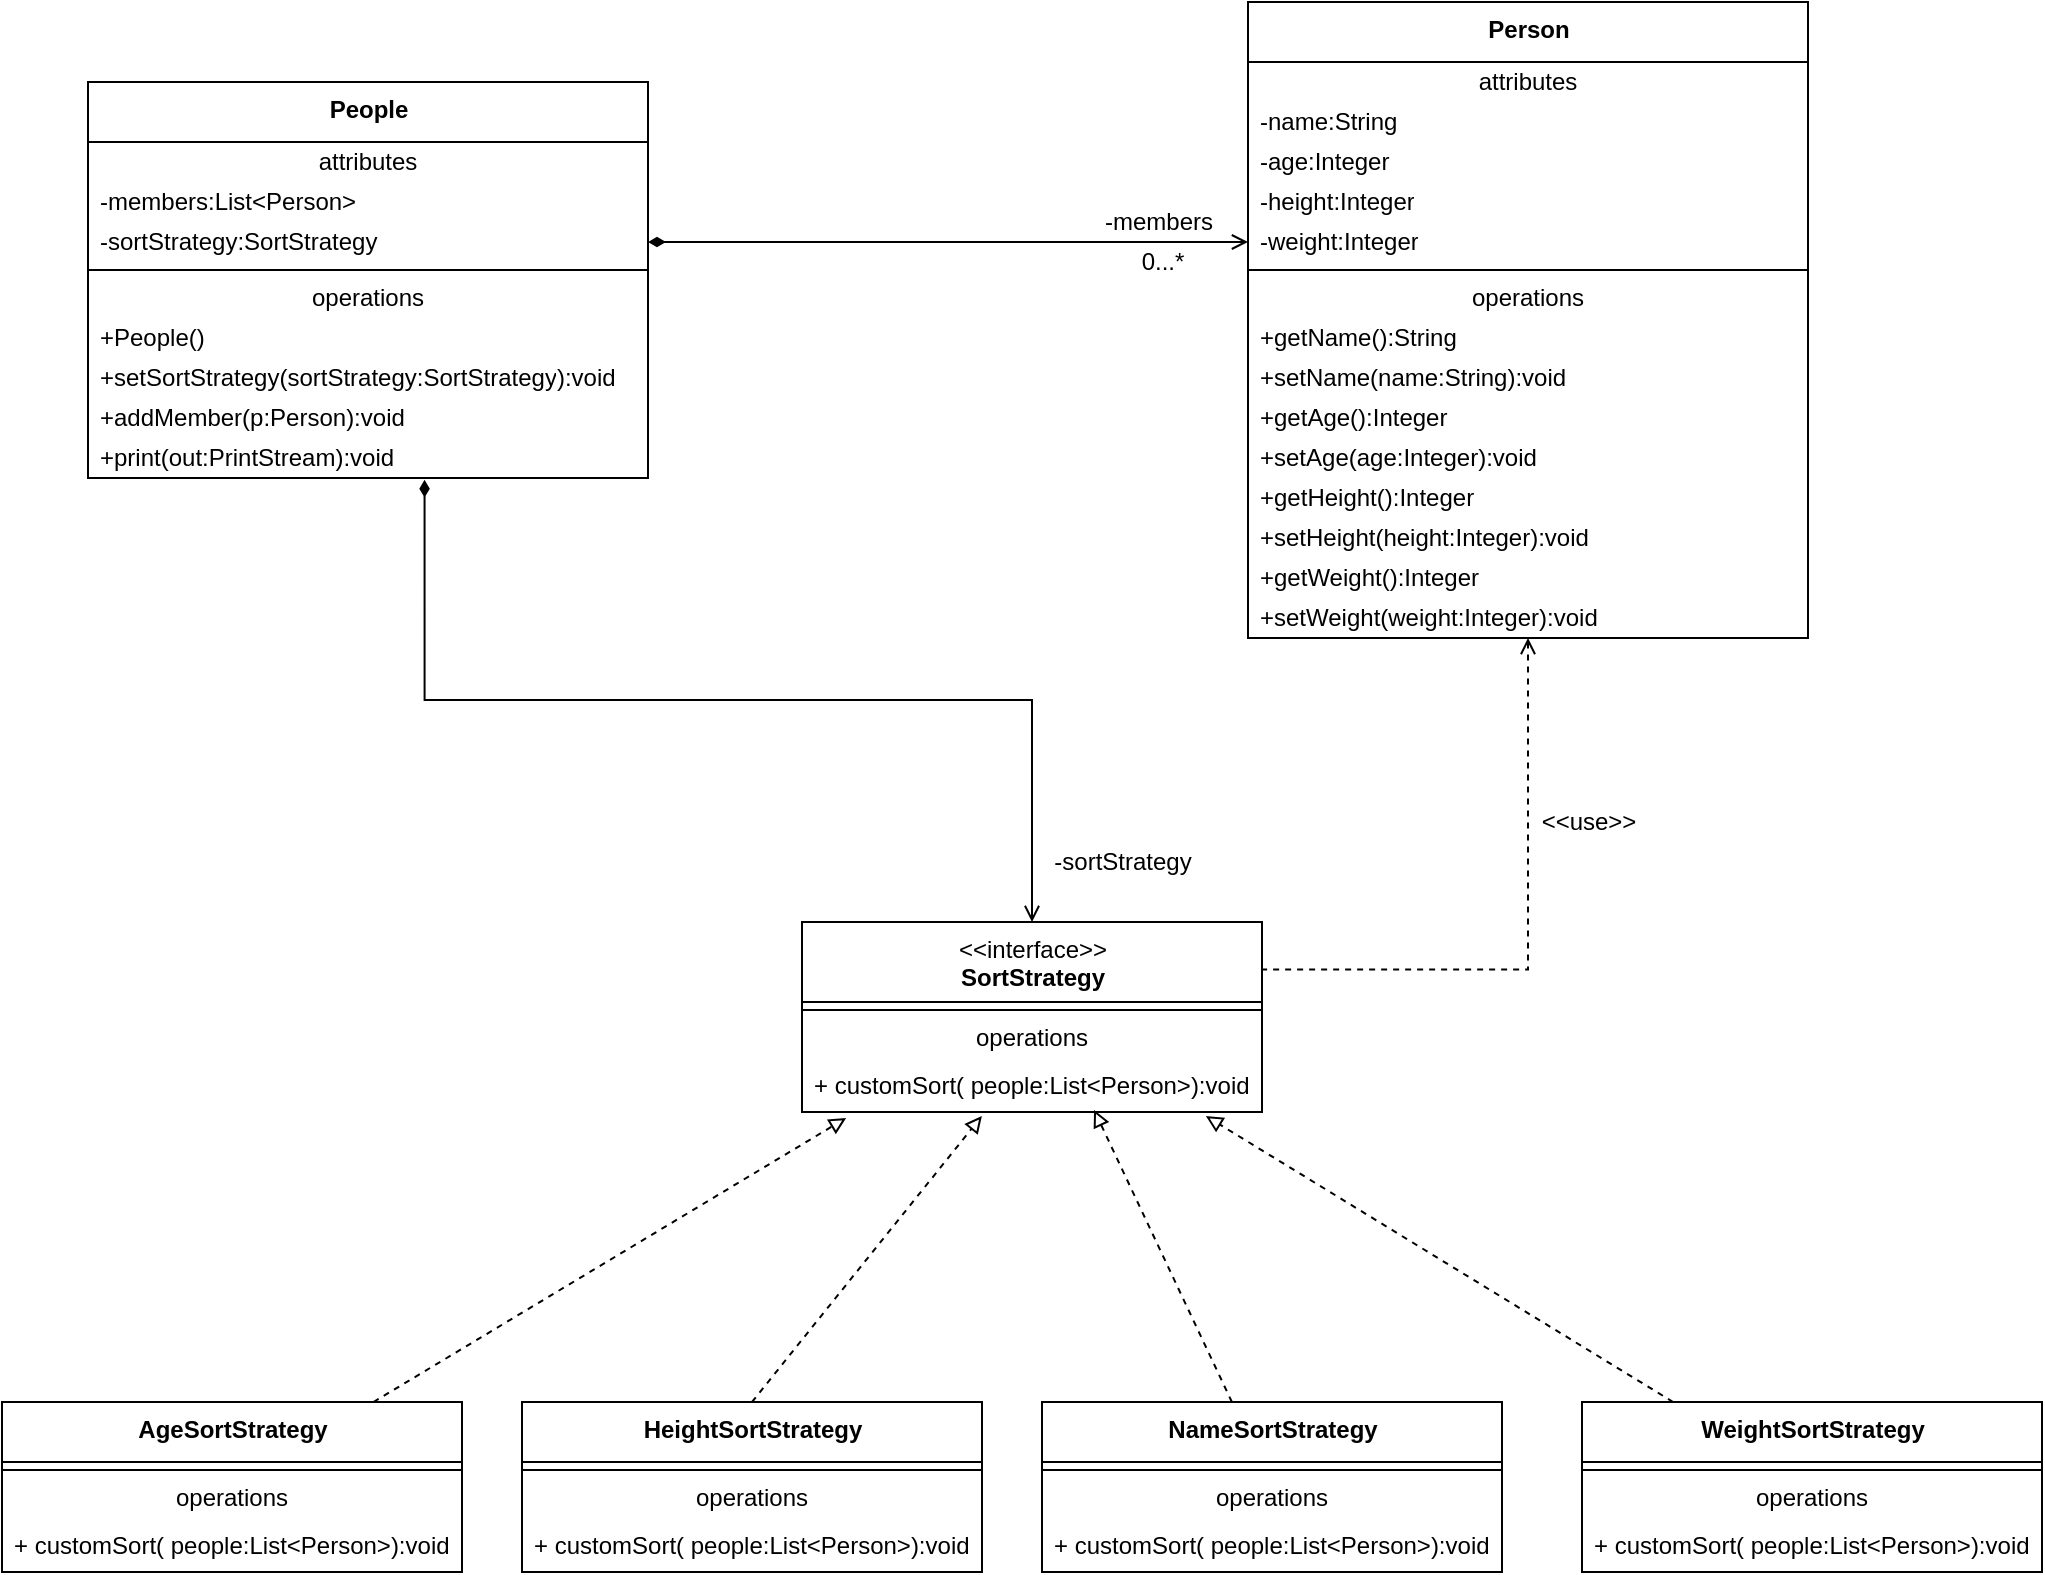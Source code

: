 <mxfile version="15.7.0" type="device"><diagram id="hp6RihC7IMX_o4g-mEF0" name="Page-1"><mxGraphModel dx="767" dy="913" grid="1" gridSize="10" guides="1" tooltips="1" connect="1" arrows="1" fold="1" page="1" pageScale="1" pageWidth="1654" pageHeight="1169" math="0" shadow="0"><root><mxCell id="0"/><mxCell id="1" parent="0"/><mxCell id="-_womyTdyErAoUMH-_Ul-1" style="rounded=0;orthogonalLoop=1;jettySize=auto;html=1;entryX=0.096;entryY=1.111;entryDx=0;entryDy=0;entryPerimeter=0;dashed=1;endArrow=block;endFill=0;" edge="1" parent="1" source="lUbEU10JbfqMVE9mlLw8-1" target="lUbEU10JbfqMVE9mlLw8-24"><mxGeometry relative="1" as="geometry"/></mxCell><mxCell id="lUbEU10JbfqMVE9mlLw8-1" value="&lt;b&gt;AgeSortStrategy&lt;/b&gt;" style="swimlane;fontStyle=0;align=center;verticalAlign=top;childLayout=stackLayout;horizontal=1;startSize=30;horizontalStack=0;resizeParent=1;resizeParentMax=0;resizeLast=0;collapsible=0;marginBottom=0;html=1;" parent="1" vertex="1"><mxGeometry x="317" y="870" width="230" height="85" as="geometry"/></mxCell><mxCell id="lUbEU10JbfqMVE9mlLw8-6" value="" style="line;strokeWidth=1;fillColor=none;align=left;verticalAlign=middle;spacingTop=-1;spacingLeft=3;spacingRight=3;rotatable=0;labelPosition=right;points=[];portConstraint=eastwest;" parent="lUbEU10JbfqMVE9mlLw8-1" vertex="1"><mxGeometry y="30" width="230" height="8" as="geometry"/></mxCell><mxCell id="lUbEU10JbfqMVE9mlLw8-7" value="operations" style="text;html=1;strokeColor=none;fillColor=none;align=center;verticalAlign=middle;spacingLeft=4;spacingRight=4;overflow=hidden;rotatable=0;points=[[0,0.5],[1,0.5]];portConstraint=eastwest;" parent="lUbEU10JbfqMVE9mlLw8-1" vertex="1"><mxGeometry y="38" width="230" height="20" as="geometry"/></mxCell><mxCell id="lUbEU10JbfqMVE9mlLw8-8" value="+ customSort(&amp;nbsp;people:List&amp;lt;Person&amp;gt;):void" style="text;html=1;strokeColor=none;fillColor=none;align=left;verticalAlign=middle;spacingLeft=4;spacingRight=4;overflow=hidden;rotatable=0;points=[[0,0.5],[1,0.5]];portConstraint=eastwest;" parent="lUbEU10JbfqMVE9mlLw8-1" vertex="1"><mxGeometry y="58" width="230" height="27" as="geometry"/></mxCell><mxCell id="-_womyTdyErAoUMH-_Ul-4" style="edgeStyle=none;rounded=0;orthogonalLoop=1;jettySize=auto;html=1;entryX=0.878;entryY=1.074;entryDx=0;entryDy=0;entryPerimeter=0;dashed=1;endArrow=block;endFill=0;" edge="1" parent="1" source="lUbEU10JbfqMVE9mlLw8-9" target="lUbEU10JbfqMVE9mlLw8-24"><mxGeometry relative="1" as="geometry"/></mxCell><mxCell id="lUbEU10JbfqMVE9mlLw8-9" value="&lt;b&gt;WeightSortStrategy&lt;/b&gt;" style="swimlane;fontStyle=0;align=center;verticalAlign=top;childLayout=stackLayout;horizontal=1;startSize=30;horizontalStack=0;resizeParent=1;resizeParentMax=0;resizeLast=0;collapsible=0;marginBottom=0;html=1;" parent="1" vertex="1"><mxGeometry x="1107" y="870" width="230" height="85" as="geometry"/></mxCell><mxCell id="lUbEU10JbfqMVE9mlLw8-10" value="" style="line;strokeWidth=1;fillColor=none;align=left;verticalAlign=middle;spacingTop=-1;spacingLeft=3;spacingRight=3;rotatable=0;labelPosition=right;points=[];portConstraint=eastwest;" parent="lUbEU10JbfqMVE9mlLw8-9" vertex="1"><mxGeometry y="30" width="230" height="8" as="geometry"/></mxCell><mxCell id="lUbEU10JbfqMVE9mlLw8-11" value="operations" style="text;html=1;strokeColor=none;fillColor=none;align=center;verticalAlign=middle;spacingLeft=4;spacingRight=4;overflow=hidden;rotatable=0;points=[[0,0.5],[1,0.5]];portConstraint=eastwest;" parent="lUbEU10JbfqMVE9mlLw8-9" vertex="1"><mxGeometry y="38" width="230" height="20" as="geometry"/></mxCell><mxCell id="lUbEU10JbfqMVE9mlLw8-12" value="+ customSort(&amp;nbsp;people:List&amp;lt;Person&amp;gt;):void" style="text;html=1;strokeColor=none;fillColor=none;align=left;verticalAlign=middle;spacingLeft=4;spacingRight=4;overflow=hidden;rotatable=0;points=[[0,0.5],[1,0.5]];portConstraint=eastwest;" parent="lUbEU10JbfqMVE9mlLw8-9" vertex="1"><mxGeometry y="58" width="230" height="27" as="geometry"/></mxCell><mxCell id="-_womyTdyErAoUMH-_Ul-3" style="edgeStyle=none;rounded=0;orthogonalLoop=1;jettySize=auto;html=1;entryX=0.635;entryY=0.963;entryDx=0;entryDy=0;entryPerimeter=0;dashed=1;endArrow=block;endFill=0;" edge="1" parent="1" source="lUbEU10JbfqMVE9mlLw8-13" target="lUbEU10JbfqMVE9mlLw8-24"><mxGeometry relative="1" as="geometry"/></mxCell><mxCell id="lUbEU10JbfqMVE9mlLw8-13" value="&lt;b&gt;NameSortStrategy&lt;/b&gt;" style="swimlane;fontStyle=0;align=center;verticalAlign=top;childLayout=stackLayout;horizontal=1;startSize=30;horizontalStack=0;resizeParent=1;resizeParentMax=0;resizeLast=0;collapsible=0;marginBottom=0;html=1;" parent="1" vertex="1"><mxGeometry x="837" y="870" width="230" height="85" as="geometry"/></mxCell><mxCell id="lUbEU10JbfqMVE9mlLw8-14" value="" style="line;strokeWidth=1;fillColor=none;align=left;verticalAlign=middle;spacingTop=-1;spacingLeft=3;spacingRight=3;rotatable=0;labelPosition=right;points=[];portConstraint=eastwest;" parent="lUbEU10JbfqMVE9mlLw8-13" vertex="1"><mxGeometry y="30" width="230" height="8" as="geometry"/></mxCell><mxCell id="lUbEU10JbfqMVE9mlLw8-15" value="operations" style="text;html=1;strokeColor=none;fillColor=none;align=center;verticalAlign=middle;spacingLeft=4;spacingRight=4;overflow=hidden;rotatable=0;points=[[0,0.5],[1,0.5]];portConstraint=eastwest;" parent="lUbEU10JbfqMVE9mlLw8-13" vertex="1"><mxGeometry y="38" width="230" height="20" as="geometry"/></mxCell><mxCell id="lUbEU10JbfqMVE9mlLw8-16" value="+ customSort(&amp;nbsp;people:List&amp;lt;Person&amp;gt;):void" style="text;html=1;strokeColor=none;fillColor=none;align=left;verticalAlign=middle;spacingLeft=4;spacingRight=4;overflow=hidden;rotatable=0;points=[[0,0.5],[1,0.5]];portConstraint=eastwest;" parent="lUbEU10JbfqMVE9mlLw8-13" vertex="1"><mxGeometry y="58" width="230" height="27" as="geometry"/></mxCell><mxCell id="-_womyTdyErAoUMH-_Ul-2" style="edgeStyle=none;rounded=0;orthogonalLoop=1;jettySize=auto;html=1;exitX=0.5;exitY=0;exitDx=0;exitDy=0;dashed=1;endArrow=block;endFill=0;entryX=0.391;entryY=1.074;entryDx=0;entryDy=0;entryPerimeter=0;" edge="1" parent="1" source="lUbEU10JbfqMVE9mlLw8-17" target="lUbEU10JbfqMVE9mlLw8-24"><mxGeometry relative="1" as="geometry"/></mxCell><mxCell id="lUbEU10JbfqMVE9mlLw8-17" value="&lt;b&gt;HeightSortStrategy&lt;/b&gt;" style="swimlane;fontStyle=0;align=center;verticalAlign=top;childLayout=stackLayout;horizontal=1;startSize=30;horizontalStack=0;resizeParent=1;resizeParentMax=0;resizeLast=0;collapsible=0;marginBottom=0;html=1;" parent="1" vertex="1"><mxGeometry x="577" y="870" width="230" height="85" as="geometry"/></mxCell><mxCell id="lUbEU10JbfqMVE9mlLw8-18" value="" style="line;strokeWidth=1;fillColor=none;align=left;verticalAlign=middle;spacingTop=-1;spacingLeft=3;spacingRight=3;rotatable=0;labelPosition=right;points=[];portConstraint=eastwest;" parent="lUbEU10JbfqMVE9mlLw8-17" vertex="1"><mxGeometry y="30" width="230" height="8" as="geometry"/></mxCell><mxCell id="lUbEU10JbfqMVE9mlLw8-19" value="operations" style="text;html=1;strokeColor=none;fillColor=none;align=center;verticalAlign=middle;spacingLeft=4;spacingRight=4;overflow=hidden;rotatable=0;points=[[0,0.5],[1,0.5]];portConstraint=eastwest;" parent="lUbEU10JbfqMVE9mlLw8-17" vertex="1"><mxGeometry y="38" width="230" height="20" as="geometry"/></mxCell><mxCell id="lUbEU10JbfqMVE9mlLw8-20" value="+ customSort(&amp;nbsp;people:List&amp;lt;Person&amp;gt;):void" style="text;html=1;strokeColor=none;fillColor=none;align=left;verticalAlign=middle;spacingLeft=4;spacingRight=4;overflow=hidden;rotatable=0;points=[[0,0.5],[1,0.5]];portConstraint=eastwest;" parent="lUbEU10JbfqMVE9mlLw8-17" vertex="1"><mxGeometry y="58" width="230" height="27" as="geometry"/></mxCell><mxCell id="lUbEU10JbfqMVE9mlLw8-21" value="&amp;lt;&amp;lt;interface&amp;gt;&amp;gt;&lt;b&gt;&lt;br&gt;SortStrategy&lt;/b&gt;" style="swimlane;fontStyle=0;align=center;verticalAlign=top;childLayout=stackLayout;horizontal=1;startSize=40;horizontalStack=0;resizeParent=1;resizeParentMax=0;resizeLast=0;collapsible=0;marginBottom=0;html=1;" parent="1" vertex="1"><mxGeometry x="717" y="630" width="230" height="95" as="geometry"/></mxCell><mxCell id="lUbEU10JbfqMVE9mlLw8-22" value="" style="line;strokeWidth=1;fillColor=none;align=left;verticalAlign=middle;spacingTop=-1;spacingLeft=3;spacingRight=3;rotatable=0;labelPosition=right;points=[];portConstraint=eastwest;" parent="lUbEU10JbfqMVE9mlLw8-21" vertex="1"><mxGeometry y="40" width="230" height="8" as="geometry"/></mxCell><mxCell id="lUbEU10JbfqMVE9mlLw8-23" value="operations" style="text;html=1;strokeColor=none;fillColor=none;align=center;verticalAlign=middle;spacingLeft=4;spacingRight=4;overflow=hidden;rotatable=0;points=[[0,0.5],[1,0.5]];portConstraint=eastwest;" parent="lUbEU10JbfqMVE9mlLw8-21" vertex="1"><mxGeometry y="48" width="230" height="20" as="geometry"/></mxCell><mxCell id="lUbEU10JbfqMVE9mlLw8-24" value="+ customSort(&amp;nbsp;people:List&amp;lt;Person&amp;gt;):void" style="text;html=1;strokeColor=none;fillColor=none;align=left;verticalAlign=middle;spacingLeft=4;spacingRight=4;overflow=hidden;rotatable=0;points=[[0,0.5],[1,0.5]];portConstraint=eastwest;" parent="lUbEU10JbfqMVE9mlLw8-21" vertex="1"><mxGeometry y="68" width="230" height="27" as="geometry"/></mxCell><mxCell id="-_womyTdyErAoUMH-_Ul-35" style="edgeStyle=orthogonalEdgeStyle;rounded=0;orthogonalLoop=1;jettySize=auto;html=1;entryX=0.5;entryY=0;entryDx=0;entryDy=0;fontColor=#000000;startArrow=diamondThin;startFill=1;endArrow=open;endFill=0;exitX=0.601;exitY=1.042;exitDx=0;exitDy=0;exitPerimeter=0;" edge="1" parent="1" source="-_womyTdyErAoUMH-_Ul-15" target="lUbEU10JbfqMVE9mlLw8-21"><mxGeometry relative="1" as="geometry"/></mxCell><mxCell id="-_womyTdyErAoUMH-_Ul-5" value="&lt;b&gt;People&lt;/b&gt;" style="swimlane;fontStyle=0;align=center;verticalAlign=top;childLayout=stackLayout;horizontal=1;startSize=30;horizontalStack=0;resizeParent=1;resizeParentMax=0;resizeLast=0;collapsible=0;marginBottom=0;html=1;" vertex="1" parent="1"><mxGeometry x="360" y="210" width="280" height="198" as="geometry"/></mxCell><mxCell id="-_womyTdyErAoUMH-_Ul-6" value="attributes" style="text;html=1;strokeColor=none;fillColor=none;align=center;verticalAlign=middle;spacingLeft=4;spacingRight=4;overflow=hidden;rotatable=0;points=[[0,0.5],[1,0.5]];portConstraint=eastwest;" vertex="1" parent="-_womyTdyErAoUMH-_Ul-5"><mxGeometry y="30" width="280" height="20" as="geometry"/></mxCell><mxCell id="-_womyTdyErAoUMH-_Ul-7" value="-members:List&amp;lt;Person&amp;gt;" style="text;html=1;strokeColor=none;fillColor=none;align=left;verticalAlign=middle;spacingLeft=4;spacingRight=4;overflow=hidden;rotatable=0;points=[[0,0.5],[1,0.5]];portConstraint=eastwest;" vertex="1" parent="-_womyTdyErAoUMH-_Ul-5"><mxGeometry y="50" width="280" height="20" as="geometry"/></mxCell><mxCell id="-_womyTdyErAoUMH-_Ul-9" value="-sortStrategy:SortStrategy" style="text;html=1;strokeColor=none;fillColor=none;align=left;verticalAlign=middle;spacingLeft=4;spacingRight=4;overflow=hidden;rotatable=0;points=[[0,0.5],[1,0.5]];portConstraint=eastwest;" vertex="1" parent="-_womyTdyErAoUMH-_Ul-5"><mxGeometry y="70" width="280" height="20" as="geometry"/></mxCell><mxCell id="-_womyTdyErAoUMH-_Ul-10" value="" style="line;strokeWidth=1;fillColor=none;align=left;verticalAlign=middle;spacingTop=-1;spacingLeft=3;spacingRight=3;rotatable=0;labelPosition=right;points=[];portConstraint=eastwest;" vertex="1" parent="-_womyTdyErAoUMH-_Ul-5"><mxGeometry y="90" width="280" height="8" as="geometry"/></mxCell><mxCell id="-_womyTdyErAoUMH-_Ul-11" value="operations" style="text;html=1;strokeColor=none;fillColor=none;align=center;verticalAlign=middle;spacingLeft=4;spacingRight=4;overflow=hidden;rotatable=0;points=[[0,0.5],[1,0.5]];portConstraint=eastwest;" vertex="1" parent="-_womyTdyErAoUMH-_Ul-5"><mxGeometry y="98" width="280" height="20" as="geometry"/></mxCell><mxCell id="-_womyTdyErAoUMH-_Ul-12" value="+People()" style="text;html=1;strokeColor=none;fillColor=none;align=left;verticalAlign=middle;spacingLeft=4;spacingRight=4;overflow=hidden;rotatable=0;points=[[0,0.5],[1,0.5]];portConstraint=eastwest;" vertex="1" parent="-_womyTdyErAoUMH-_Ul-5"><mxGeometry y="118" width="280" height="20" as="geometry"/></mxCell><mxCell id="-_womyTdyErAoUMH-_Ul-13" value="&lt;span style=&quot;background-color: rgb(255 , 255 , 255)&quot;&gt;+setSortStrategy(sortStrategy:S&lt;/span&gt;&lt;span style=&quot;background-color: rgb(255 , 255 , 255)&quot;&gt;ortStrategy&lt;/span&gt;&lt;span style=&quot;background-color: rgb(255 , 255 , 255)&quot;&gt;):void&lt;/span&gt;" style="text;html=1;strokeColor=none;fillColor=none;align=left;verticalAlign=middle;spacingLeft=4;spacingRight=4;overflow=hidden;rotatable=0;points=[[0,0.5],[1,0.5]];portConstraint=eastwest;" vertex="1" parent="-_womyTdyErAoUMH-_Ul-5"><mxGeometry y="138" width="280" height="20" as="geometry"/></mxCell><mxCell id="-_womyTdyErAoUMH-_Ul-14" value="+addMember(p:Person):void" style="text;html=1;strokeColor=none;fillColor=none;align=left;verticalAlign=middle;spacingLeft=4;spacingRight=4;overflow=hidden;rotatable=0;points=[[0,0.5],[1,0.5]];portConstraint=eastwest;" vertex="1" parent="-_womyTdyErAoUMH-_Ul-5"><mxGeometry y="158" width="280" height="20" as="geometry"/></mxCell><mxCell id="-_womyTdyErAoUMH-_Ul-15" value="+print(out:PrintStream):void" style="text;html=1;strokeColor=none;fillColor=none;align=left;verticalAlign=middle;spacingLeft=4;spacingRight=4;overflow=hidden;rotatable=0;points=[[0,0.5],[1,0.5]];portConstraint=eastwest;" vertex="1" parent="-_womyTdyErAoUMH-_Ul-5"><mxGeometry y="178" width="280" height="20" as="geometry"/></mxCell><mxCell id="-_womyTdyErAoUMH-_Ul-37" style="edgeStyle=orthogonalEdgeStyle;rounded=0;orthogonalLoop=1;jettySize=auto;html=1;entryX=1;entryY=0.25;entryDx=0;entryDy=0;fontColor=#000000;startArrow=open;startFill=0;endArrow=none;endFill=0;dashed=1;" edge="1" parent="1" source="-_womyTdyErAoUMH-_Ul-16" target="lUbEU10JbfqMVE9mlLw8-21"><mxGeometry relative="1" as="geometry"/></mxCell><mxCell id="-_womyTdyErAoUMH-_Ul-16" value="&lt;b&gt;Person&lt;/b&gt;" style="swimlane;fontStyle=0;align=center;verticalAlign=top;childLayout=stackLayout;horizontal=1;startSize=30;horizontalStack=0;resizeParent=1;resizeParentMax=0;resizeLast=0;collapsible=0;marginBottom=0;html=1;" vertex="1" parent="1"><mxGeometry x="940" y="170" width="280" height="318" as="geometry"/></mxCell><mxCell id="-_womyTdyErAoUMH-_Ul-17" value="attributes" style="text;html=1;strokeColor=none;fillColor=none;align=center;verticalAlign=middle;spacingLeft=4;spacingRight=4;overflow=hidden;rotatable=0;points=[[0,0.5],[1,0.5]];portConstraint=eastwest;" vertex="1" parent="-_womyTdyErAoUMH-_Ul-16"><mxGeometry y="30" width="280" height="20" as="geometry"/></mxCell><mxCell id="-_womyTdyErAoUMH-_Ul-18" value="-name:String" style="text;html=1;strokeColor=none;fillColor=none;align=left;verticalAlign=middle;spacingLeft=4;spacingRight=4;overflow=hidden;rotatable=0;points=[[0,0.5],[1,0.5]];portConstraint=eastwest;" vertex="1" parent="-_womyTdyErAoUMH-_Ul-16"><mxGeometry y="50" width="280" height="20" as="geometry"/></mxCell><mxCell id="-_womyTdyErAoUMH-_Ul-19" value="-age:Integer" style="text;html=1;strokeColor=none;fillColor=none;align=left;verticalAlign=middle;spacingLeft=4;spacingRight=4;overflow=hidden;rotatable=0;points=[[0,0.5],[1,0.5]];portConstraint=eastwest;" vertex="1" parent="-_womyTdyErAoUMH-_Ul-16"><mxGeometry y="70" width="280" height="20" as="geometry"/></mxCell><mxCell id="-_womyTdyErAoUMH-_Ul-27" value="-height:Integer" style="text;html=1;strokeColor=none;fillColor=none;align=left;verticalAlign=middle;spacingLeft=4;spacingRight=4;overflow=hidden;rotatable=0;points=[[0,0.5],[1,0.5]];portConstraint=eastwest;" vertex="1" parent="-_womyTdyErAoUMH-_Ul-16"><mxGeometry y="90" width="280" height="20" as="geometry"/></mxCell><mxCell id="-_womyTdyErAoUMH-_Ul-26" value="-weight:Integer" style="text;html=1;strokeColor=none;fillColor=none;align=left;verticalAlign=middle;spacingLeft=4;spacingRight=4;overflow=hidden;rotatable=0;points=[[0,0.5],[1,0.5]];portConstraint=eastwest;" vertex="1" parent="-_womyTdyErAoUMH-_Ul-16"><mxGeometry y="110" width="280" height="20" as="geometry"/></mxCell><mxCell id="-_womyTdyErAoUMH-_Ul-20" value="" style="line;strokeWidth=1;fillColor=none;align=left;verticalAlign=middle;spacingTop=-1;spacingLeft=3;spacingRight=3;rotatable=0;labelPosition=right;points=[];portConstraint=eastwest;" vertex="1" parent="-_womyTdyErAoUMH-_Ul-16"><mxGeometry y="130" width="280" height="8" as="geometry"/></mxCell><mxCell id="-_womyTdyErAoUMH-_Ul-21" value="operations" style="text;html=1;strokeColor=none;fillColor=none;align=center;verticalAlign=middle;spacingLeft=4;spacingRight=4;overflow=hidden;rotatable=0;points=[[0,0.5],[1,0.5]];portConstraint=eastwest;" vertex="1" parent="-_womyTdyErAoUMH-_Ul-16"><mxGeometry y="138" width="280" height="20" as="geometry"/></mxCell><mxCell id="-_womyTdyErAoUMH-_Ul-22" value="+getName():String" style="text;html=1;strokeColor=none;fillColor=none;align=left;verticalAlign=middle;spacingLeft=4;spacingRight=4;overflow=hidden;rotatable=0;points=[[0,0.5],[1,0.5]];portConstraint=eastwest;" vertex="1" parent="-_womyTdyErAoUMH-_Ul-16"><mxGeometry y="158" width="280" height="20" as="geometry"/></mxCell><mxCell id="-_womyTdyErAoUMH-_Ul-23" value="&lt;span style=&quot;background-color: rgb(255 , 255 , 255)&quot;&gt;+setName(name:String):void&lt;/span&gt;" style="text;html=1;strokeColor=none;fillColor=none;align=left;verticalAlign=middle;spacingLeft=4;spacingRight=4;overflow=hidden;rotatable=0;points=[[0,0.5],[1,0.5]];portConstraint=eastwest;" vertex="1" parent="-_womyTdyErAoUMH-_Ul-16"><mxGeometry y="178" width="280" height="20" as="geometry"/></mxCell><mxCell id="-_womyTdyErAoUMH-_Ul-24" value="+getAge():Integer" style="text;html=1;strokeColor=none;fillColor=none;align=left;verticalAlign=middle;spacingLeft=4;spacingRight=4;overflow=hidden;rotatable=0;points=[[0,0.5],[1,0.5]];portConstraint=eastwest;" vertex="1" parent="-_womyTdyErAoUMH-_Ul-16"><mxGeometry y="198" width="280" height="20" as="geometry"/></mxCell><mxCell id="-_womyTdyErAoUMH-_Ul-25" value="+setAge(age:Integer):void" style="text;html=1;strokeColor=none;fillColor=none;align=left;verticalAlign=middle;spacingLeft=4;spacingRight=4;overflow=hidden;rotatable=0;points=[[0,0.5],[1,0.5]];portConstraint=eastwest;" vertex="1" parent="-_womyTdyErAoUMH-_Ul-16"><mxGeometry y="218" width="280" height="20" as="geometry"/></mxCell><mxCell id="-_womyTdyErAoUMH-_Ul-28" value="+getHeight():Integer" style="text;html=1;strokeColor=none;fillColor=none;align=left;verticalAlign=middle;spacingLeft=4;spacingRight=4;overflow=hidden;rotatable=0;points=[[0,0.5],[1,0.5]];portConstraint=eastwest;" vertex="1" parent="-_womyTdyErAoUMH-_Ul-16"><mxGeometry y="238" width="280" height="20" as="geometry"/></mxCell><mxCell id="-_womyTdyErAoUMH-_Ul-29" value="+setHeight(height:Integer):void" style="text;html=1;strokeColor=none;fillColor=none;align=left;verticalAlign=middle;spacingLeft=4;spacingRight=4;overflow=hidden;rotatable=0;points=[[0,0.5],[1,0.5]];portConstraint=eastwest;" vertex="1" parent="-_womyTdyErAoUMH-_Ul-16"><mxGeometry y="258" width="280" height="20" as="geometry"/></mxCell><mxCell id="-_womyTdyErAoUMH-_Ul-30" value="+getWeight():Integer" style="text;html=1;strokeColor=none;fillColor=none;align=left;verticalAlign=middle;spacingLeft=4;spacingRight=4;overflow=hidden;rotatable=0;points=[[0,0.5],[1,0.5]];portConstraint=eastwest;" vertex="1" parent="-_womyTdyErAoUMH-_Ul-16"><mxGeometry y="278" width="280" height="20" as="geometry"/></mxCell><mxCell id="-_womyTdyErAoUMH-_Ul-31" value="+setWeight(weight:Integer):void" style="text;html=1;strokeColor=none;fillColor=none;align=left;verticalAlign=middle;spacingLeft=4;spacingRight=4;overflow=hidden;rotatable=0;points=[[0,0.5],[1,0.5]];portConstraint=eastwest;" vertex="1" parent="-_womyTdyErAoUMH-_Ul-16"><mxGeometry y="298" width="280" height="20" as="geometry"/></mxCell><mxCell id="-_womyTdyErAoUMH-_Ul-32" style="edgeStyle=none;rounded=0;orthogonalLoop=1;jettySize=auto;html=1;entryX=0;entryY=0.5;entryDx=0;entryDy=0;fontColor=#000000;endArrow=open;endFill=0;startArrow=diamondThin;startFill=1;" edge="1" parent="1" source="-_womyTdyErAoUMH-_Ul-9" target="-_womyTdyErAoUMH-_Ul-26"><mxGeometry relative="1" as="geometry"/></mxCell><mxCell id="-_womyTdyErAoUMH-_Ul-33" value="-members" style="text;html=1;align=center;verticalAlign=middle;resizable=0;points=[];autosize=1;strokeColor=none;fillColor=none;fontColor=#000000;" vertex="1" parent="1"><mxGeometry x="860" y="270" width="70" height="20" as="geometry"/></mxCell><mxCell id="-_womyTdyErAoUMH-_Ul-34" value="0...*" style="text;html=1;align=center;verticalAlign=middle;resizable=0;points=[];autosize=1;strokeColor=none;fillColor=none;fontColor=#000000;" vertex="1" parent="1"><mxGeometry x="877" y="290" width="40" height="20" as="geometry"/></mxCell><mxCell id="-_womyTdyErAoUMH-_Ul-36" value="-sortStrategy" style="text;html=1;align=center;verticalAlign=middle;resizable=0;points=[];autosize=1;strokeColor=none;fillColor=none;fontColor=#000000;" vertex="1" parent="1"><mxGeometry x="837" y="590" width="80" height="20" as="geometry"/></mxCell><mxCell id="-_womyTdyErAoUMH-_Ul-38" value="&amp;lt;&amp;lt;use&amp;gt;&amp;gt;" style="text;html=1;align=center;verticalAlign=middle;resizable=0;points=[];autosize=1;strokeColor=none;fillColor=none;fontColor=#000000;" vertex="1" parent="1"><mxGeometry x="1080" y="570" width="60" height="20" as="geometry"/></mxCell></root></mxGraphModel></diagram></mxfile>